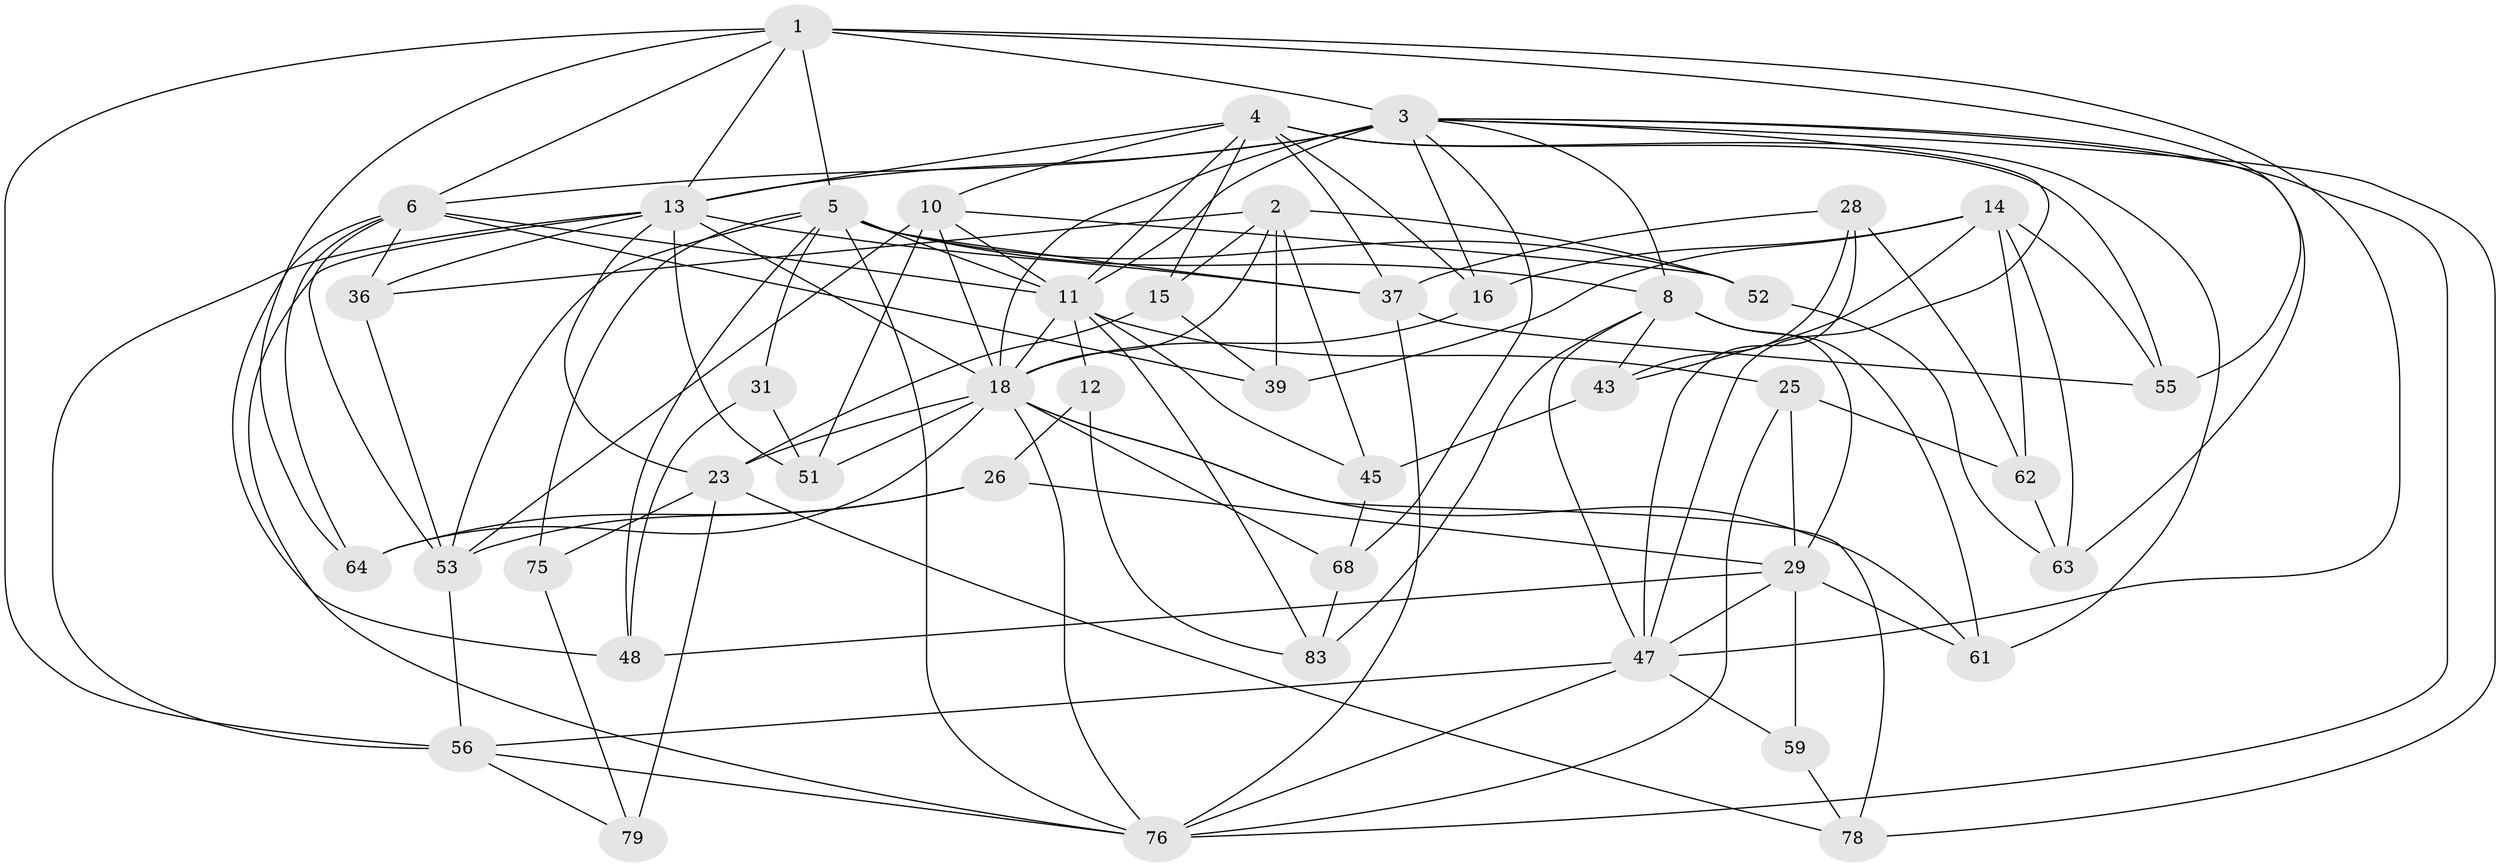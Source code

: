 // original degree distribution, {4: 1.0}
// Generated by graph-tools (version 1.1) at 2025/16/03/09/25 04:16:37]
// undirected, 44 vertices, 123 edges
graph export_dot {
graph [start="1"]
  node [color=gray90,style=filled];
  1 [super="+27+9"];
  2 [super="+74"];
  3 [super="+49+22+77+17"];
  4 [super="+65+19"];
  5 [super="+40+7"];
  6 [super="+81+82"];
  8 [super="+66+67"];
  10 [super="+71"];
  11 [super="+85+50+46"];
  12;
  13 [super="+34+33"];
  14 [super="+69"];
  15;
  16;
  18 [super="+30+54+21"];
  23 [super="+42"];
  25;
  26;
  28;
  29 [super="+35+38"];
  31;
  36;
  37 [super="+89"];
  39;
  43;
  45;
  47 [super="+70+86"];
  48;
  51;
  52;
  53 [super="+88"];
  55;
  56 [super="+60"];
  59;
  61;
  62;
  63;
  64;
  68;
  75;
  76 [super="+80"];
  78;
  79;
  83;
  1 -- 5;
  1 -- 64;
  1 -- 56;
  1 -- 47;
  1 -- 13;
  1 -- 6;
  1 -- 55;
  1 -- 3;
  2 -- 36;
  2 -- 45;
  2 -- 15;
  2 -- 52;
  2 -- 39;
  2 -- 18;
  3 -- 63;
  3 -- 18 [weight=2];
  3 -- 11 [weight=2];
  3 -- 6;
  3 -- 76;
  3 -- 13;
  3 -- 16;
  3 -- 68;
  3 -- 8;
  3 -- 78;
  3 -- 47;
  4 -- 37;
  4 -- 16;
  4 -- 10;
  4 -- 55;
  4 -- 61;
  4 -- 15;
  4 -- 13;
  4 -- 11;
  5 -- 53;
  5 -- 52;
  5 -- 8 [weight=2];
  5 -- 11;
  5 -- 48;
  5 -- 37;
  5 -- 75;
  5 -- 31 [weight=2];
  5 -- 76;
  6 -- 48;
  6 -- 11;
  6 -- 64;
  6 -- 36;
  6 -- 53;
  6 -- 39;
  8 -- 43;
  8 -- 61;
  8 -- 83;
  8 -- 29;
  8 -- 47;
  10 -- 52;
  10 -- 18;
  10 -- 51;
  10 -- 53;
  10 -- 11;
  11 -- 12 [weight=2];
  11 -- 83;
  11 -- 45;
  11 -- 18;
  11 -- 25;
  12 -- 26;
  12 -- 83;
  13 -- 37;
  13 -- 51;
  13 -- 56;
  13 -- 18;
  13 -- 36;
  13 -- 23;
  13 -- 76;
  14 -- 39;
  14 -- 63;
  14 -- 16;
  14 -- 62;
  14 -- 43;
  14 -- 55;
  15 -- 39;
  15 -- 23;
  16 -- 18;
  18 -- 78;
  18 -- 64;
  18 -- 51;
  18 -- 68;
  18 -- 23;
  18 -- 76;
  18 -- 61;
  23 -- 75 [weight=2];
  23 -- 78;
  23 -- 79 [weight=2];
  25 -- 76;
  25 -- 62;
  25 -- 29;
  26 -- 64;
  26 -- 53;
  26 -- 29;
  28 -- 62;
  28 -- 43;
  28 -- 37;
  28 -- 47;
  29 -- 61;
  29 -- 48;
  29 -- 59 [weight=2];
  29 -- 47;
  31 -- 48;
  31 -- 51;
  36 -- 53;
  37 -- 55;
  37 -- 76;
  43 -- 45;
  45 -- 68;
  47 -- 59;
  47 -- 56;
  47 -- 76;
  52 -- 63;
  53 -- 56;
  56 -- 79;
  56 -- 76;
  59 -- 78;
  62 -- 63;
  68 -- 83;
  75 -- 79;
}
